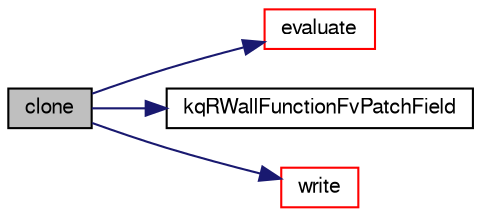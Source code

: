digraph "clone"
{
  bgcolor="transparent";
  edge [fontname="FreeSans",fontsize="10",labelfontname="FreeSans",labelfontsize="10"];
  node [fontname="FreeSans",fontsize="10",shape=record];
  rankdir="LR";
  Node26 [label="clone",height=0.2,width=0.4,color="black", fillcolor="grey75", style="filled", fontcolor="black"];
  Node26 -> Node27 [color="midnightblue",fontsize="10",style="solid",fontname="FreeSans"];
  Node27 [label="evaluate",height=0.2,width=0.4,color="red",URL="$a30694.html#a8a2e069a88d6c07df5d1bef6a1fc4e25",tooltip="Evaluate the patchField. "];
  Node26 -> Node33 [color="midnightblue",fontsize="10",style="solid",fontname="FreeSans"];
  Node33 [label="kqRWallFunctionFvPatchField",height=0.2,width=0.4,color="black",URL="$a30694.html#ac7378b142fdf0ec7668a0590756848ef",tooltip="Construct from patch and internal field. "];
  Node26 -> Node34 [color="midnightblue",fontsize="10",style="solid",fontname="FreeSans"];
  Node34 [label="write",height=0.2,width=0.4,color="red",URL="$a30694.html#a293fdfec8bdfbd5c3913ab4c9f3454ff",tooltip="Write. "];
}
